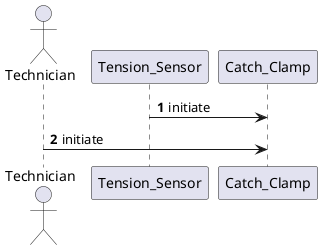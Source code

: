 @startuml
autonumber

actor Technician as T
participant Tension_Sensor as TS
participant Catch_Clamp as CC

TS		->		CC:		initiate
T		->		CC:		initiate

@enduml